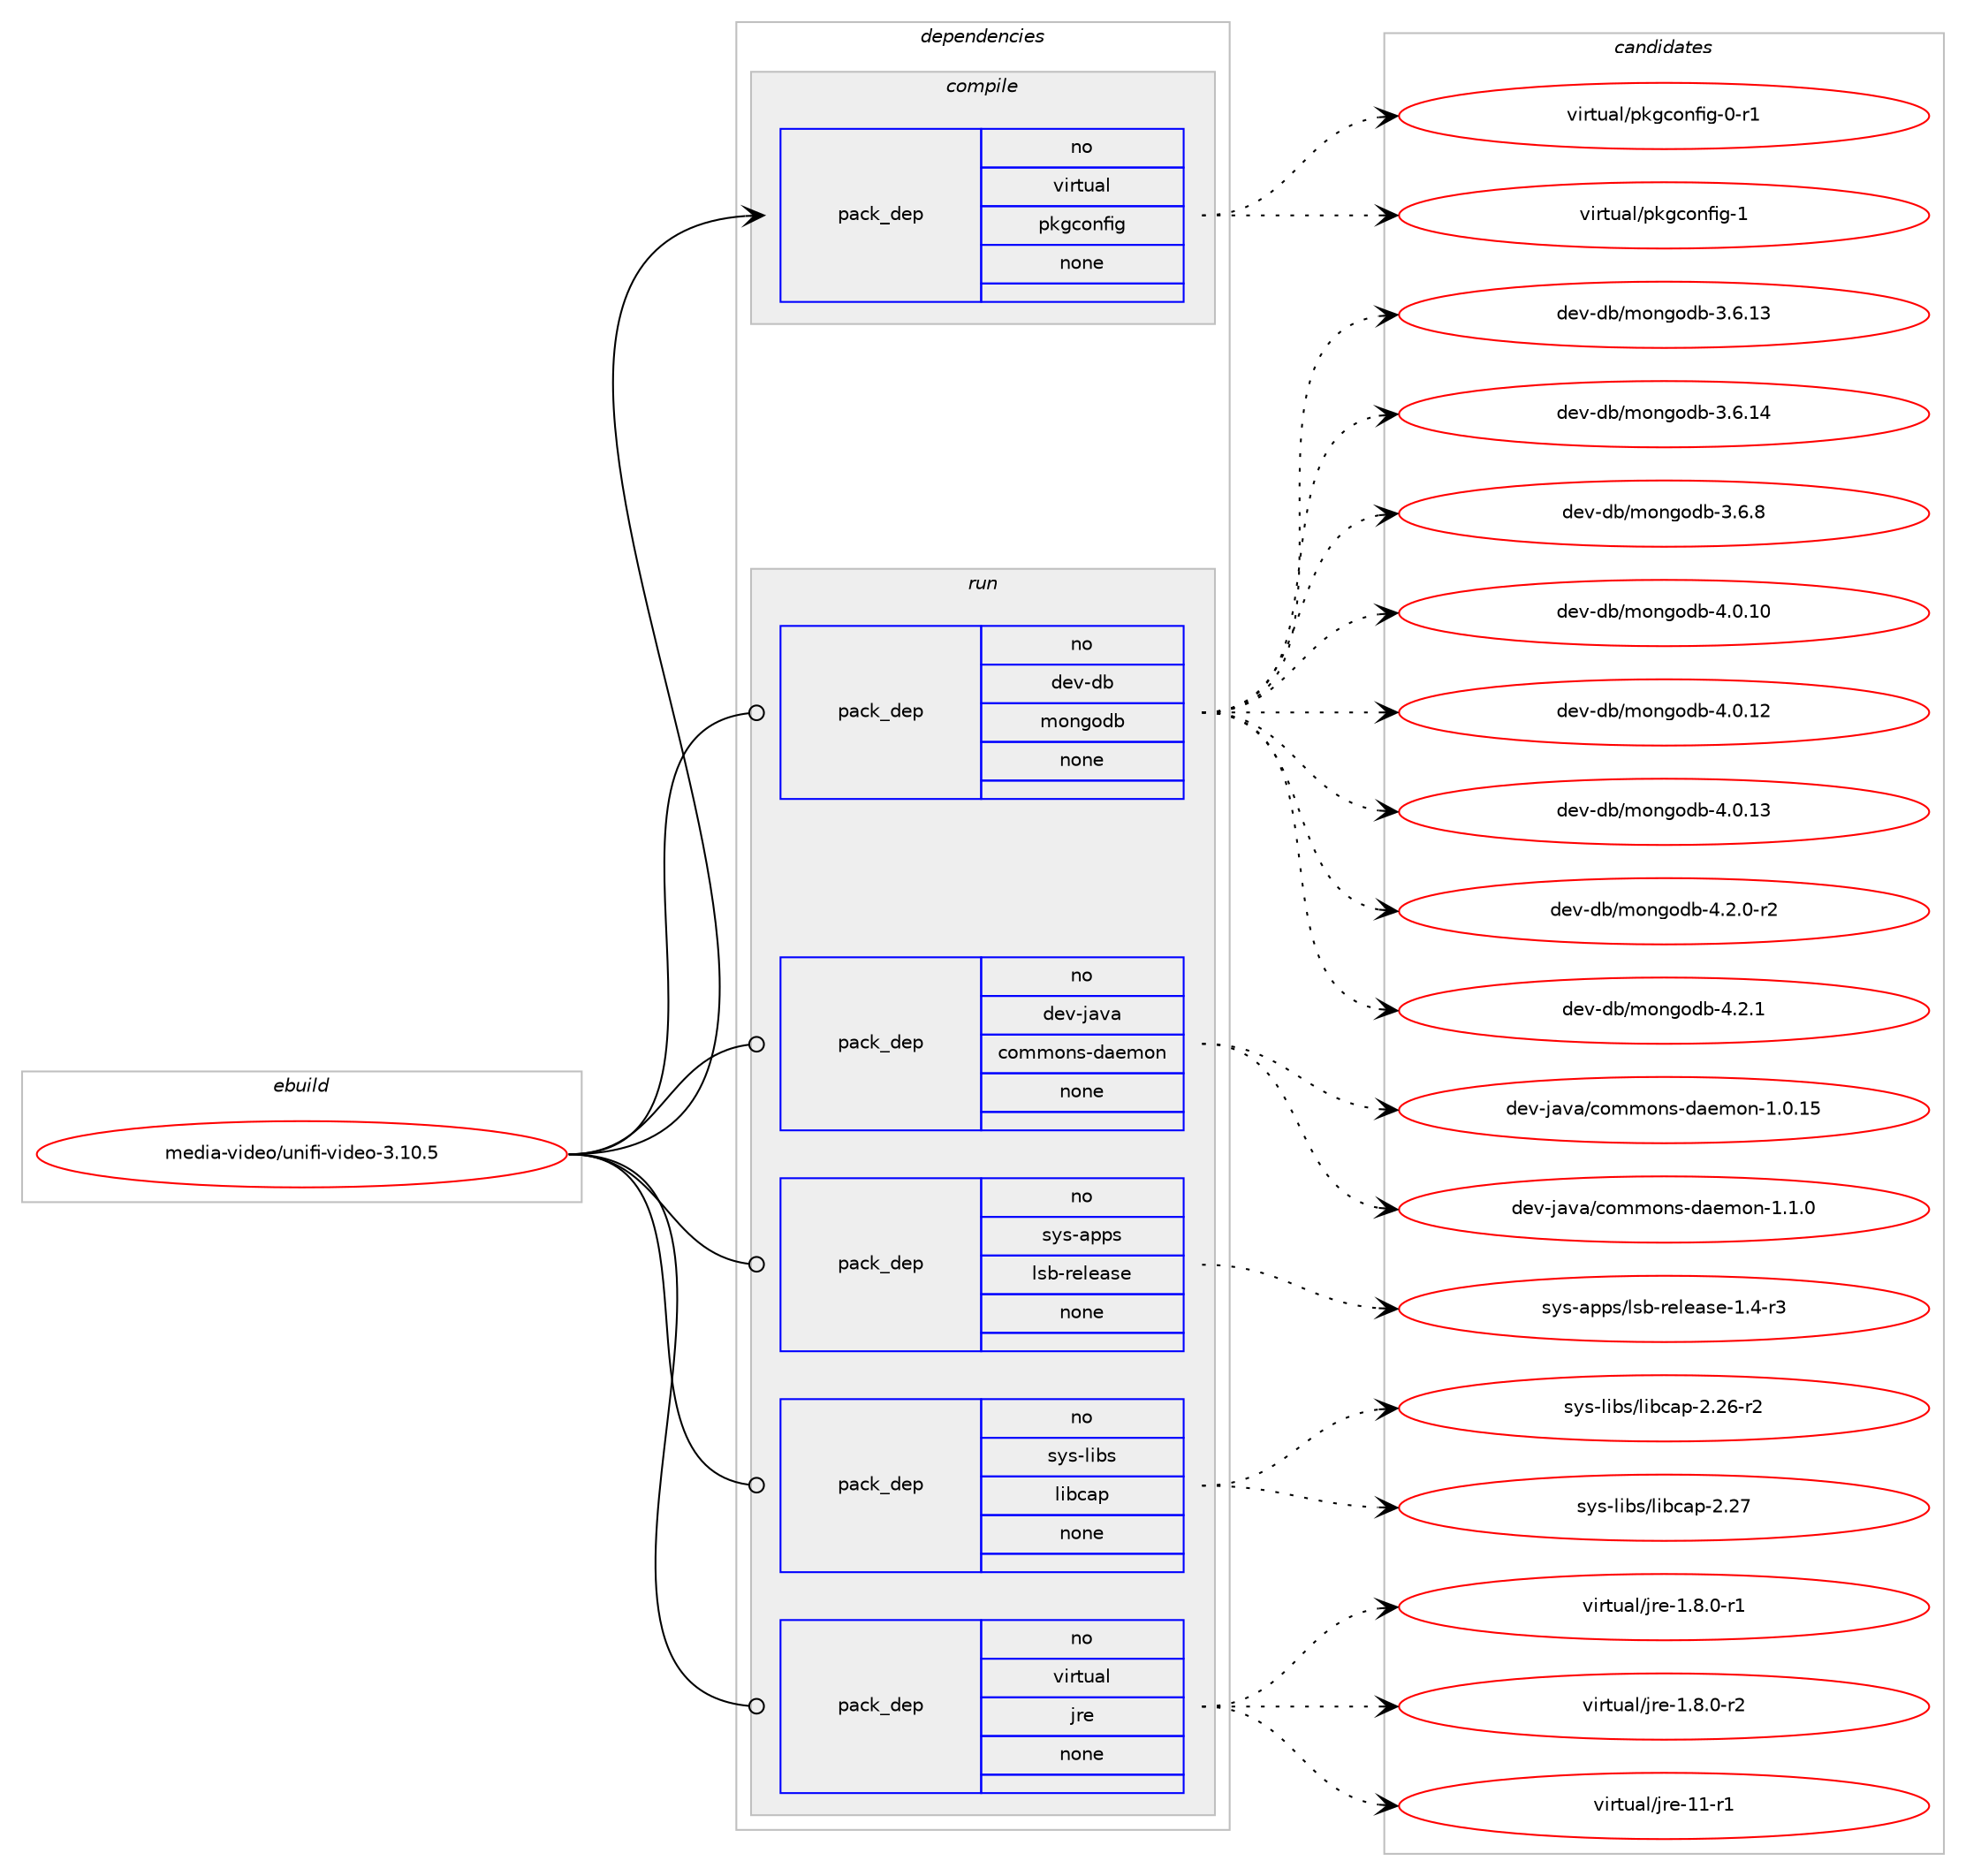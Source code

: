 digraph prolog {

# *************
# Graph options
# *************

newrank=true;
concentrate=true;
compound=true;
graph [rankdir=LR,fontname=Helvetica,fontsize=10,ranksep=1.5];#, ranksep=2.5, nodesep=0.2];
edge  [arrowhead=vee];
node  [fontname=Helvetica,fontsize=10];

# **********
# The ebuild
# **********

subgraph cluster_leftcol {
color=gray;
rank=same;
label=<<i>ebuild</i>>;
id [label="media-video/unifi-video-3.10.5", color=red, width=4, href="../media-video/unifi-video-3.10.5.svg"];
}

# ****************
# The dependencies
# ****************

subgraph cluster_midcol {
color=gray;
label=<<i>dependencies</i>>;
subgraph cluster_compile {
fillcolor="#eeeeee";
style=filled;
label=<<i>compile</i>>;
subgraph pack599286 {
dependency810561 [label=<<TABLE BORDER="0" CELLBORDER="1" CELLSPACING="0" CELLPADDING="4" WIDTH="220"><TR><TD ROWSPAN="6" CELLPADDING="30">pack_dep</TD></TR><TR><TD WIDTH="110">no</TD></TR><TR><TD>virtual</TD></TR><TR><TD>pkgconfig</TD></TR><TR><TD>none</TD></TR><TR><TD></TD></TR></TABLE>>, shape=none, color=blue];
}
id:e -> dependency810561:w [weight=20,style="solid",arrowhead="vee"];
}
subgraph cluster_compileandrun {
fillcolor="#eeeeee";
style=filled;
label=<<i>compile and run</i>>;
}
subgraph cluster_run {
fillcolor="#eeeeee";
style=filled;
label=<<i>run</i>>;
subgraph pack599287 {
dependency810562 [label=<<TABLE BORDER="0" CELLBORDER="1" CELLSPACING="0" CELLPADDING="4" WIDTH="220"><TR><TD ROWSPAN="6" CELLPADDING="30">pack_dep</TD></TR><TR><TD WIDTH="110">no</TD></TR><TR><TD>dev-db</TD></TR><TR><TD>mongodb</TD></TR><TR><TD>none</TD></TR><TR><TD></TD></TR></TABLE>>, shape=none, color=blue];
}
id:e -> dependency810562:w [weight=20,style="solid",arrowhead="odot"];
subgraph pack599288 {
dependency810563 [label=<<TABLE BORDER="0" CELLBORDER="1" CELLSPACING="0" CELLPADDING="4" WIDTH="220"><TR><TD ROWSPAN="6" CELLPADDING="30">pack_dep</TD></TR><TR><TD WIDTH="110">no</TD></TR><TR><TD>dev-java</TD></TR><TR><TD>commons-daemon</TD></TR><TR><TD>none</TD></TR><TR><TD></TD></TR></TABLE>>, shape=none, color=blue];
}
id:e -> dependency810563:w [weight=20,style="solid",arrowhead="odot"];
subgraph pack599289 {
dependency810564 [label=<<TABLE BORDER="0" CELLBORDER="1" CELLSPACING="0" CELLPADDING="4" WIDTH="220"><TR><TD ROWSPAN="6" CELLPADDING="30">pack_dep</TD></TR><TR><TD WIDTH="110">no</TD></TR><TR><TD>sys-apps</TD></TR><TR><TD>lsb-release</TD></TR><TR><TD>none</TD></TR><TR><TD></TD></TR></TABLE>>, shape=none, color=blue];
}
id:e -> dependency810564:w [weight=20,style="solid",arrowhead="odot"];
subgraph pack599290 {
dependency810565 [label=<<TABLE BORDER="0" CELLBORDER="1" CELLSPACING="0" CELLPADDING="4" WIDTH="220"><TR><TD ROWSPAN="6" CELLPADDING="30">pack_dep</TD></TR><TR><TD WIDTH="110">no</TD></TR><TR><TD>sys-libs</TD></TR><TR><TD>libcap</TD></TR><TR><TD>none</TD></TR><TR><TD></TD></TR></TABLE>>, shape=none, color=blue];
}
id:e -> dependency810565:w [weight=20,style="solid",arrowhead="odot"];
subgraph pack599291 {
dependency810566 [label=<<TABLE BORDER="0" CELLBORDER="1" CELLSPACING="0" CELLPADDING="4" WIDTH="220"><TR><TD ROWSPAN="6" CELLPADDING="30">pack_dep</TD></TR><TR><TD WIDTH="110">no</TD></TR><TR><TD>virtual</TD></TR><TR><TD>jre</TD></TR><TR><TD>none</TD></TR><TR><TD></TD></TR></TABLE>>, shape=none, color=blue];
}
id:e -> dependency810566:w [weight=20,style="solid",arrowhead="odot"];
}
}

# **************
# The candidates
# **************

subgraph cluster_choices {
rank=same;
color=gray;
label=<<i>candidates</i>>;

subgraph choice599286 {
color=black;
nodesep=1;
choice11810511411611797108471121071039911111010210510345484511449 [label="virtual/pkgconfig-0-r1", color=red, width=4,href="../virtual/pkgconfig-0-r1.svg"];
choice1181051141161179710847112107103991111101021051034549 [label="virtual/pkgconfig-1", color=red, width=4,href="../virtual/pkgconfig-1.svg"];
dependency810561:e -> choice11810511411611797108471121071039911111010210510345484511449:w [style=dotted,weight="100"];
dependency810561:e -> choice1181051141161179710847112107103991111101021051034549:w [style=dotted,weight="100"];
}
subgraph choice599287 {
color=black;
nodesep=1;
choice1001011184510098471091111101031111009845514654464951 [label="dev-db/mongodb-3.6.13", color=red, width=4,href="../dev-db/mongodb-3.6.13.svg"];
choice1001011184510098471091111101031111009845514654464952 [label="dev-db/mongodb-3.6.14", color=red, width=4,href="../dev-db/mongodb-3.6.14.svg"];
choice10010111845100984710911111010311110098455146544656 [label="dev-db/mongodb-3.6.8", color=red, width=4,href="../dev-db/mongodb-3.6.8.svg"];
choice1001011184510098471091111101031111009845524648464948 [label="dev-db/mongodb-4.0.10", color=red, width=4,href="../dev-db/mongodb-4.0.10.svg"];
choice1001011184510098471091111101031111009845524648464950 [label="dev-db/mongodb-4.0.12", color=red, width=4,href="../dev-db/mongodb-4.0.12.svg"];
choice1001011184510098471091111101031111009845524648464951 [label="dev-db/mongodb-4.0.13", color=red, width=4,href="../dev-db/mongodb-4.0.13.svg"];
choice100101118451009847109111110103111100984552465046484511450 [label="dev-db/mongodb-4.2.0-r2", color=red, width=4,href="../dev-db/mongodb-4.2.0-r2.svg"];
choice10010111845100984710911111010311110098455246504649 [label="dev-db/mongodb-4.2.1", color=red, width=4,href="../dev-db/mongodb-4.2.1.svg"];
dependency810562:e -> choice1001011184510098471091111101031111009845514654464951:w [style=dotted,weight="100"];
dependency810562:e -> choice1001011184510098471091111101031111009845514654464952:w [style=dotted,weight="100"];
dependency810562:e -> choice10010111845100984710911111010311110098455146544656:w [style=dotted,weight="100"];
dependency810562:e -> choice1001011184510098471091111101031111009845524648464948:w [style=dotted,weight="100"];
dependency810562:e -> choice1001011184510098471091111101031111009845524648464950:w [style=dotted,weight="100"];
dependency810562:e -> choice1001011184510098471091111101031111009845524648464951:w [style=dotted,weight="100"];
dependency810562:e -> choice100101118451009847109111110103111100984552465046484511450:w [style=dotted,weight="100"];
dependency810562:e -> choice10010111845100984710911111010311110098455246504649:w [style=dotted,weight="100"];
}
subgraph choice599288 {
color=black;
nodesep=1;
choice1001011184510697118974799111109109111110115451009710110911111045494648464953 [label="dev-java/commons-daemon-1.0.15", color=red, width=4,href="../dev-java/commons-daemon-1.0.15.svg"];
choice10010111845106971189747991111091091111101154510097101109111110454946494648 [label="dev-java/commons-daemon-1.1.0", color=red, width=4,href="../dev-java/commons-daemon-1.1.0.svg"];
dependency810563:e -> choice1001011184510697118974799111109109111110115451009710110911111045494648464953:w [style=dotted,weight="100"];
dependency810563:e -> choice10010111845106971189747991111091091111101154510097101109111110454946494648:w [style=dotted,weight="100"];
}
subgraph choice599289 {
color=black;
nodesep=1;
choice115121115459711211211547108115984511410110810197115101454946524511451 [label="sys-apps/lsb-release-1.4-r3", color=red, width=4,href="../sys-apps/lsb-release-1.4-r3.svg"];
dependency810564:e -> choice115121115459711211211547108115984511410110810197115101454946524511451:w [style=dotted,weight="100"];
}
subgraph choice599290 {
color=black;
nodesep=1;
choice11512111545108105981154710810598999711245504650544511450 [label="sys-libs/libcap-2.26-r2", color=red, width=4,href="../sys-libs/libcap-2.26-r2.svg"];
choice1151211154510810598115471081059899971124550465055 [label="sys-libs/libcap-2.27", color=red, width=4,href="../sys-libs/libcap-2.27.svg"];
dependency810565:e -> choice11512111545108105981154710810598999711245504650544511450:w [style=dotted,weight="100"];
dependency810565:e -> choice1151211154510810598115471081059899971124550465055:w [style=dotted,weight="100"];
}
subgraph choice599291 {
color=black;
nodesep=1;
choice11810511411611797108471061141014549465646484511449 [label="virtual/jre-1.8.0-r1", color=red, width=4,href="../virtual/jre-1.8.0-r1.svg"];
choice11810511411611797108471061141014549465646484511450 [label="virtual/jre-1.8.0-r2", color=red, width=4,href="../virtual/jre-1.8.0-r2.svg"];
choice11810511411611797108471061141014549494511449 [label="virtual/jre-11-r1", color=red, width=4,href="../virtual/jre-11-r1.svg"];
dependency810566:e -> choice11810511411611797108471061141014549465646484511449:w [style=dotted,weight="100"];
dependency810566:e -> choice11810511411611797108471061141014549465646484511450:w [style=dotted,weight="100"];
dependency810566:e -> choice11810511411611797108471061141014549494511449:w [style=dotted,weight="100"];
}
}

}

